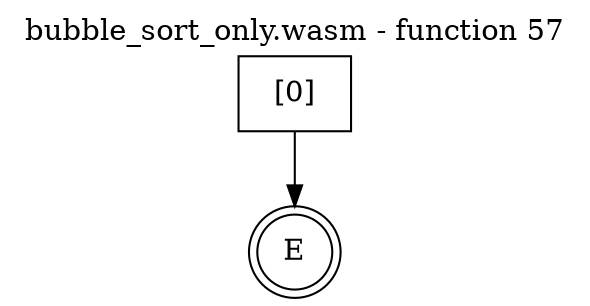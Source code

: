 digraph finite_state_machine {
    label = "bubble_sort_only.wasm - function 57"
    labelloc =  t
    labelfontsize = 16
    labelfontcolor = black
    labelfontname = "Helvetica"
    node [shape = doublecircle]; E ;
    node [shape = box];
    node [shape=box, color=black, style=solid] 0[label="[0]"]
    0 -> E;
}
